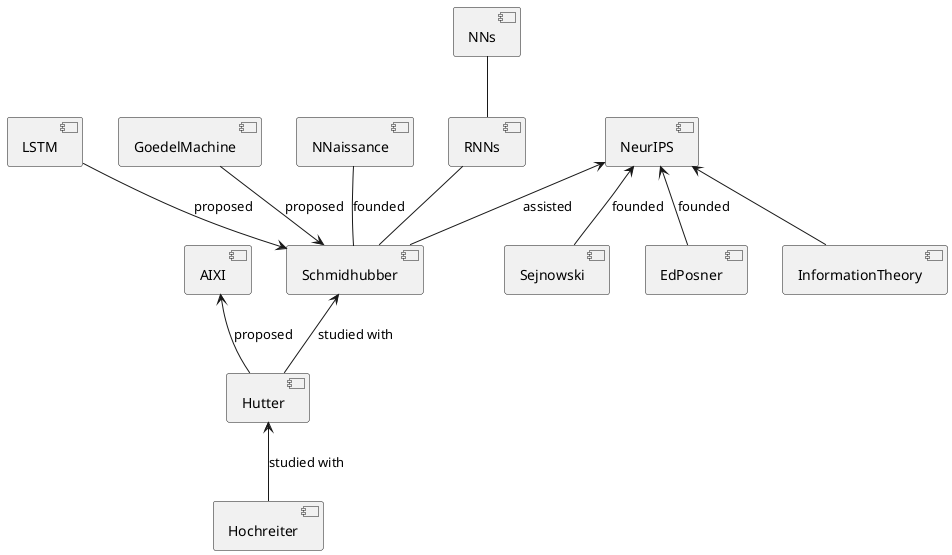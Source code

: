@startuml

[AIXI] <-- [Hutter]: proposed
[Hutter] <-- [Hochreiter]: studied with

[LSTM] --> [Schmidhubber]: proposed
[GoedelMachine] --> [Schmidhubber]: proposed
[NNaissance] -- [Schmidhubber]: founded
[Schmidhubber] <-- [Hutter]: studied with

[NNs] -- [RNNs]
[RNNs] -- [Schmidhubber]

[NeurIPS] <-- [Sejnowski]: founded
[NeurIPS] <-- [EdPosner]: founded
[NeurIPS] <-- [Schmidhubber]: assisted

[NeurIPS] <-- [InformationTheory]

@enduml
